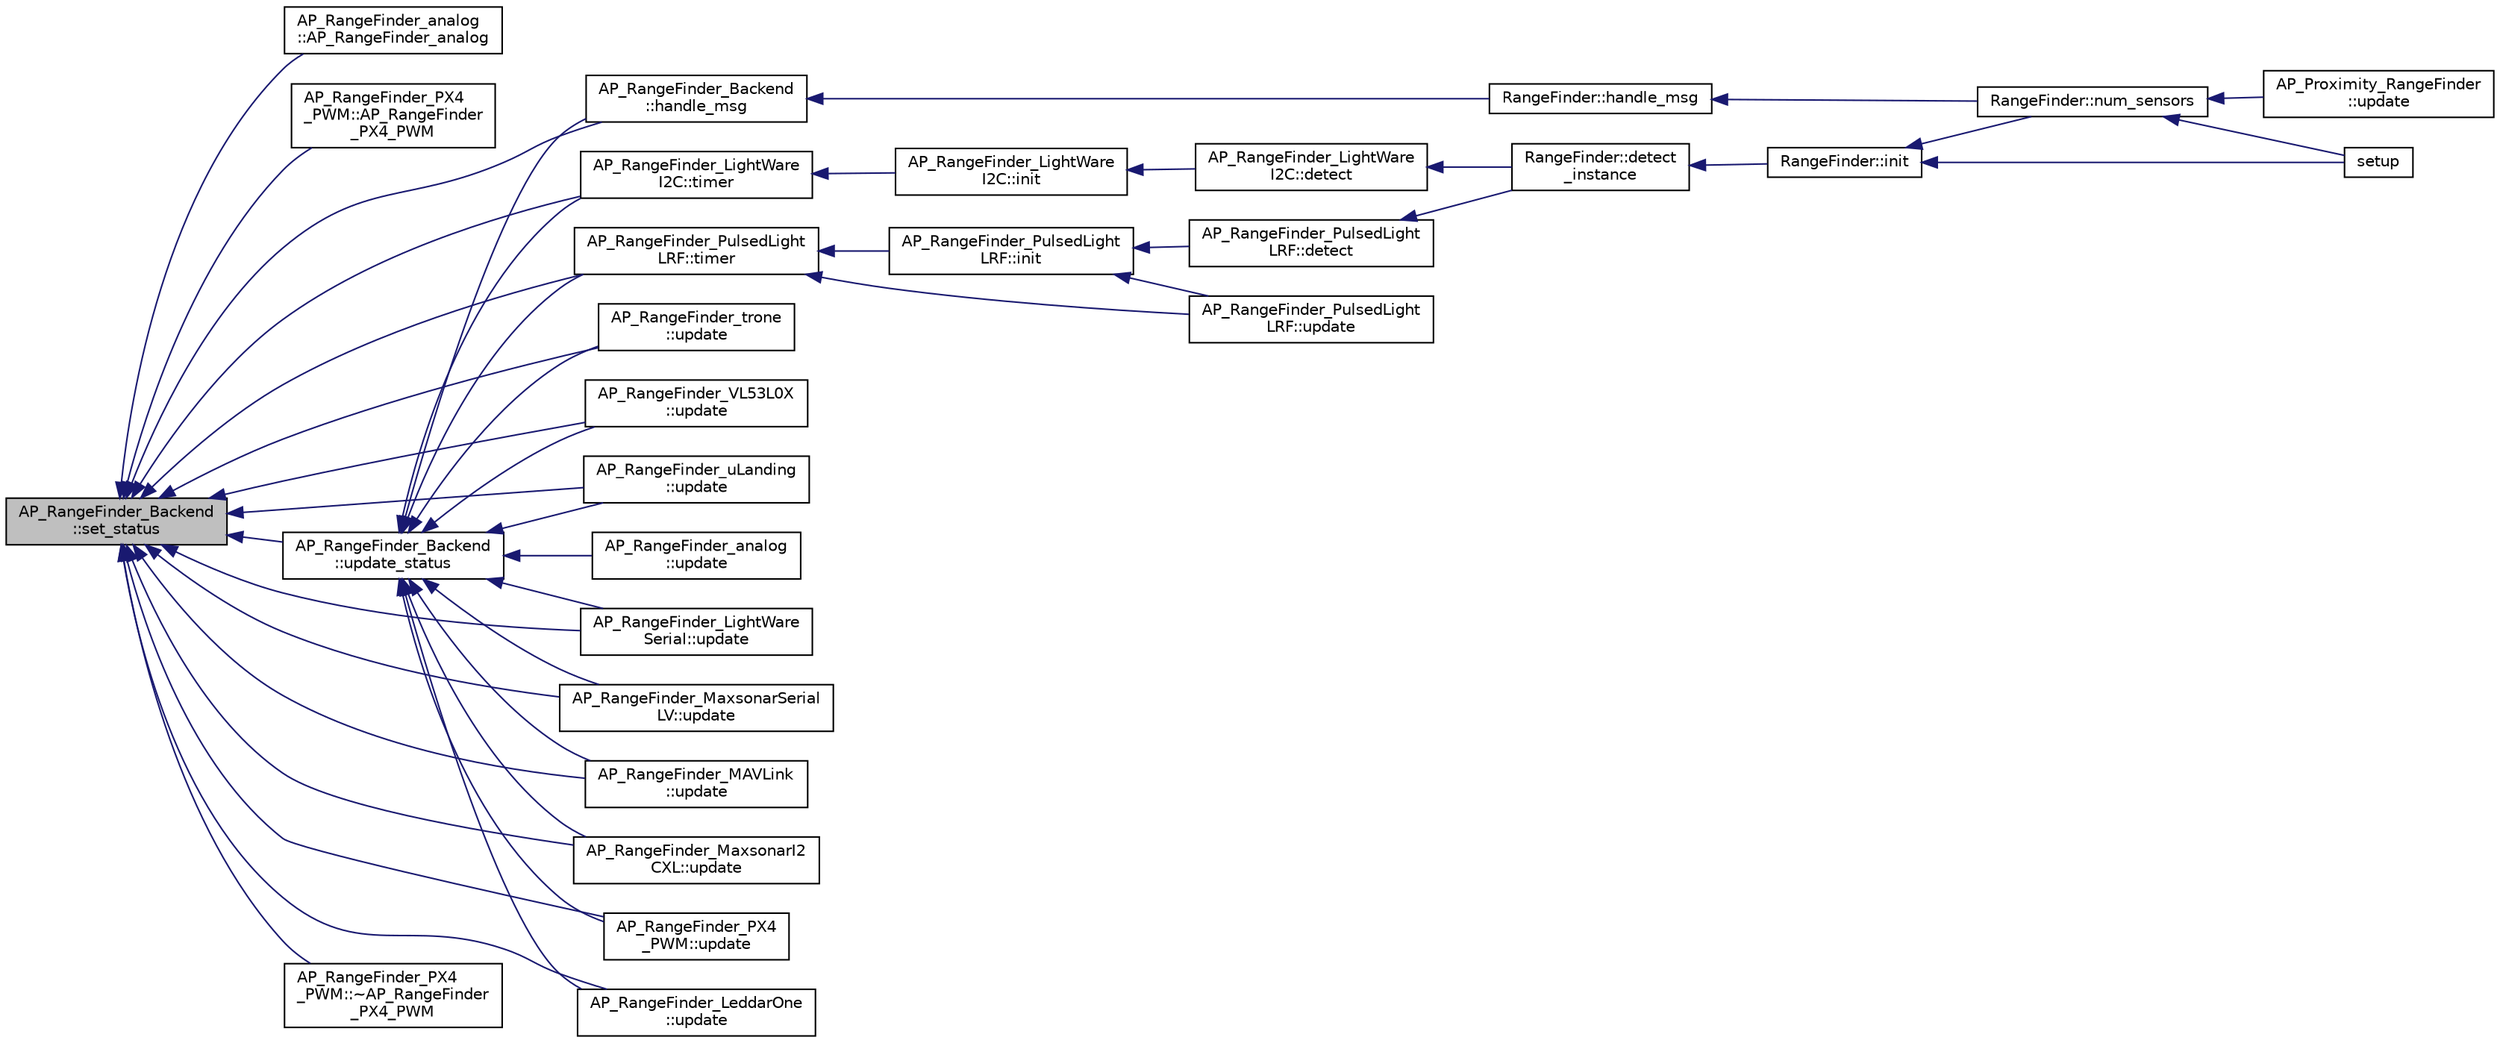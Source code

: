 digraph "AP_RangeFinder_Backend::set_status"
{
 // INTERACTIVE_SVG=YES
  edge [fontname="Helvetica",fontsize="10",labelfontname="Helvetica",labelfontsize="10"];
  node [fontname="Helvetica",fontsize="10",shape=record];
  rankdir="LR";
  Node1 [label="AP_RangeFinder_Backend\l::set_status",height=0.2,width=0.4,color="black", fillcolor="grey75", style="filled", fontcolor="black"];
  Node1 -> Node2 [dir="back",color="midnightblue",fontsize="10",style="solid",fontname="Helvetica"];
  Node2 [label="AP_RangeFinder_analog\l::AP_RangeFinder_analog",height=0.2,width=0.4,color="black", fillcolor="white", style="filled",URL="$classAP__RangeFinder__analog.html#a04bfb7df1a0952c471040ca4c885fdb1"];
  Node1 -> Node3 [dir="back",color="midnightblue",fontsize="10",style="solid",fontname="Helvetica"];
  Node3 [label="AP_RangeFinder_PX4\l_PWM::AP_RangeFinder\l_PX4_PWM",height=0.2,width=0.4,color="black", fillcolor="white", style="filled",URL="$classAP__RangeFinder__PX4__PWM.html#a7e9fc37b2b91a2851d35cb01adeddf0f"];
  Node1 -> Node4 [dir="back",color="midnightblue",fontsize="10",style="solid",fontname="Helvetica"];
  Node4 [label="AP_RangeFinder_Backend\l::handle_msg",height=0.2,width=0.4,color="black", fillcolor="white", style="filled",URL="$classAP__RangeFinder__Backend.html#a9523288ea1f3eb55fd797f0504ad4ca0"];
  Node4 -> Node5 [dir="back",color="midnightblue",fontsize="10",style="solid",fontname="Helvetica"];
  Node5 [label="RangeFinder::handle_msg",height=0.2,width=0.4,color="black", fillcolor="white", style="filled",URL="$classRangeFinder.html#ab9d8fbc11a60ed3e9ecefb9f7b84db46"];
  Node5 -> Node6 [dir="back",color="midnightblue",fontsize="10",style="solid",fontname="Helvetica"];
  Node6 [label="RangeFinder::num_sensors",height=0.2,width=0.4,color="black", fillcolor="white", style="filled",URL="$classRangeFinder.html#a95856f52f03d5234d587600faedcbfaf"];
  Node6 -> Node7 [dir="back",color="midnightblue",fontsize="10",style="solid",fontname="Helvetica"];
  Node7 [label="AP_Proximity_RangeFinder\l::update",height=0.2,width=0.4,color="black", fillcolor="white", style="filled",URL="$classAP__Proximity__RangeFinder.html#a00972bd55509a984f8a71c4cfdb78445"];
  Node6 -> Node8 [dir="back",color="midnightblue",fontsize="10",style="solid",fontname="Helvetica"];
  Node8 [label="setup",height=0.2,width=0.4,color="black", fillcolor="white", style="filled",URL="$RFIND__test_8cpp.html#a4fc01d736fe50cf5b977f755b675f11d"];
  Node1 -> Node9 [dir="back",color="midnightblue",fontsize="10",style="solid",fontname="Helvetica"];
  Node9 [label="AP_RangeFinder_LightWare\lI2C::timer",height=0.2,width=0.4,color="black", fillcolor="white", style="filled",URL="$classAP__RangeFinder__LightWareI2C.html#af397f083c33ab36aab840d89831b0e7d"];
  Node9 -> Node10 [dir="back",color="midnightblue",fontsize="10",style="solid",fontname="Helvetica"];
  Node10 [label="AP_RangeFinder_LightWare\lI2C::init",height=0.2,width=0.4,color="black", fillcolor="white", style="filled",URL="$classAP__RangeFinder__LightWareI2C.html#a4ecab260116f4b01a5e0853b3830736a"];
  Node10 -> Node11 [dir="back",color="midnightblue",fontsize="10",style="solid",fontname="Helvetica"];
  Node11 [label="AP_RangeFinder_LightWare\lI2C::detect",height=0.2,width=0.4,color="black", fillcolor="white", style="filled",URL="$classAP__RangeFinder__LightWareI2C.html#a8244a17a7b5b90e559e999a1cb5dc40a"];
  Node11 -> Node12 [dir="back",color="midnightblue",fontsize="10",style="solid",fontname="Helvetica"];
  Node12 [label="RangeFinder::detect\l_instance",height=0.2,width=0.4,color="black", fillcolor="white", style="filled",URL="$classRangeFinder.html#a7f7f9dce880eb37d53df67cba39bdda9"];
  Node12 -> Node13 [dir="back",color="midnightblue",fontsize="10",style="solid",fontname="Helvetica"];
  Node13 [label="RangeFinder::init",height=0.2,width=0.4,color="black", fillcolor="white", style="filled",URL="$classRangeFinder.html#a1c2d6a488e35a856814b5d48ca3d5d9e"];
  Node13 -> Node8 [dir="back",color="midnightblue",fontsize="10",style="solid",fontname="Helvetica"];
  Node13 -> Node6 [dir="back",color="midnightblue",fontsize="10",style="solid",fontname="Helvetica"];
  Node1 -> Node14 [dir="back",color="midnightblue",fontsize="10",style="solid",fontname="Helvetica"];
  Node14 [label="AP_RangeFinder_PulsedLight\lLRF::timer",height=0.2,width=0.4,color="black", fillcolor="white", style="filled",URL="$classAP__RangeFinder__PulsedLightLRF.html#a14a616968340128e69452cb742254f50"];
  Node14 -> Node15 [dir="back",color="midnightblue",fontsize="10",style="solid",fontname="Helvetica"];
  Node15 [label="AP_RangeFinder_PulsedLight\lLRF::init",height=0.2,width=0.4,color="black", fillcolor="white", style="filled",URL="$classAP__RangeFinder__PulsedLightLRF.html#a1fe58514ce7282108e5aea8800c2451d"];
  Node15 -> Node16 [dir="back",color="midnightblue",fontsize="10",style="solid",fontname="Helvetica"];
  Node16 [label="AP_RangeFinder_PulsedLight\lLRF::detect",height=0.2,width=0.4,color="black", fillcolor="white", style="filled",URL="$classAP__RangeFinder__PulsedLightLRF.html#ad87857d39b8c6d2cbc53209498b60f73"];
  Node16 -> Node12 [dir="back",color="midnightblue",fontsize="10",style="solid",fontname="Helvetica"];
  Node15 -> Node17 [dir="back",color="midnightblue",fontsize="10",style="solid",fontname="Helvetica"];
  Node17 [label="AP_RangeFinder_PulsedLight\lLRF::update",height=0.2,width=0.4,color="black", fillcolor="white", style="filled",URL="$classAP__RangeFinder__PulsedLightLRF.html#a95733e2bb087ab50b224364be04da722"];
  Node14 -> Node17 [dir="back",color="midnightblue",fontsize="10",style="solid",fontname="Helvetica"];
  Node1 -> Node18 [dir="back",color="midnightblue",fontsize="10",style="solid",fontname="Helvetica"];
  Node18 [label="AP_RangeFinder_trone\l::update",height=0.2,width=0.4,color="black", fillcolor="white", style="filled",URL="$classAP__RangeFinder__trone.html#af23adcc387a4122e844d3c9c8e9105db"];
  Node1 -> Node19 [dir="back",color="midnightblue",fontsize="10",style="solid",fontname="Helvetica"];
  Node19 [label="AP_RangeFinder_VL53L0X\l::update",height=0.2,width=0.4,color="black", fillcolor="white", style="filled",URL="$classAP__RangeFinder__VL53L0X.html#ac4fdd7285705ce93d0b29f3338b35502"];
  Node1 -> Node20 [dir="back",color="midnightblue",fontsize="10",style="solid",fontname="Helvetica"];
  Node20 [label="AP_RangeFinder_uLanding\l::update",height=0.2,width=0.4,color="black", fillcolor="white", style="filled",URL="$classAP__RangeFinder__uLanding.html#aa63ce5a4d5f9aeb31a9cc1535ecb1951"];
  Node1 -> Node21 [dir="back",color="midnightblue",fontsize="10",style="solid",fontname="Helvetica"];
  Node21 [label="AP_RangeFinder_LightWare\lSerial::update",height=0.2,width=0.4,color="black", fillcolor="white", style="filled",URL="$classAP__RangeFinder__LightWareSerial.html#af41994f15178d579a75658acb1de5dca"];
  Node1 -> Node22 [dir="back",color="midnightblue",fontsize="10",style="solid",fontname="Helvetica"];
  Node22 [label="AP_RangeFinder_MaxsonarSerial\lLV::update",height=0.2,width=0.4,color="black", fillcolor="white", style="filled",URL="$classAP__RangeFinder__MaxsonarSerialLV.html#a054c451a728eb541ffbced36d5a5a2d5"];
  Node1 -> Node23 [dir="back",color="midnightblue",fontsize="10",style="solid",fontname="Helvetica"];
  Node23 [label="AP_RangeFinder_MAVLink\l::update",height=0.2,width=0.4,color="black", fillcolor="white", style="filled",URL="$classAP__RangeFinder__MAVLink.html#ad15f18cc0d84f8fc589612217195494f"];
  Node1 -> Node24 [dir="back",color="midnightblue",fontsize="10",style="solid",fontname="Helvetica"];
  Node24 [label="AP_RangeFinder_MaxsonarI2\lCXL::update",height=0.2,width=0.4,color="black", fillcolor="white", style="filled",URL="$classAP__RangeFinder__MaxsonarI2CXL.html#a6e990839c7d9bbced27ead7b6f4d3a38"];
  Node1 -> Node25 [dir="back",color="midnightblue",fontsize="10",style="solid",fontname="Helvetica"];
  Node25 [label="AP_RangeFinder_PX4\l_PWM::update",height=0.2,width=0.4,color="black", fillcolor="white", style="filled",URL="$classAP__RangeFinder__PX4__PWM.html#a434a00adf4f58b34de67fb54131cdec0"];
  Node1 -> Node26 [dir="back",color="midnightblue",fontsize="10",style="solid",fontname="Helvetica"];
  Node26 [label="AP_RangeFinder_LeddarOne\l::update",height=0.2,width=0.4,color="black", fillcolor="white", style="filled",URL="$classAP__RangeFinder__LeddarOne.html#aecd5d8b1de8071b550265a52fa202be4"];
  Node1 -> Node27 [dir="back",color="midnightblue",fontsize="10",style="solid",fontname="Helvetica"];
  Node27 [label="AP_RangeFinder_Backend\l::update_status",height=0.2,width=0.4,color="black", fillcolor="white", style="filled",URL="$classAP__RangeFinder__Backend.html#a9e858f638e4c2d1138aa3f56d217a394"];
  Node27 -> Node28 [dir="back",color="midnightblue",fontsize="10",style="solid",fontname="Helvetica"];
  Node28 [label="AP_RangeFinder_analog\l::update",height=0.2,width=0.4,color="black", fillcolor="white", style="filled",URL="$classAP__RangeFinder__analog.html#ad997f109f592a3c9f875655af6ad6de0"];
  Node27 -> Node26 [dir="back",color="midnightblue",fontsize="10",style="solid",fontname="Helvetica"];
  Node27 -> Node9 [dir="back",color="midnightblue",fontsize="10",style="solid",fontname="Helvetica"];
  Node27 -> Node21 [dir="back",color="midnightblue",fontsize="10",style="solid",fontname="Helvetica"];
  Node27 -> Node23 [dir="back",color="midnightblue",fontsize="10",style="solid",fontname="Helvetica"];
  Node27 -> Node24 [dir="back",color="midnightblue",fontsize="10",style="solid",fontname="Helvetica"];
  Node27 -> Node22 [dir="back",color="midnightblue",fontsize="10",style="solid",fontname="Helvetica"];
  Node27 -> Node14 [dir="back",color="midnightblue",fontsize="10",style="solid",fontname="Helvetica"];
  Node27 -> Node25 [dir="back",color="midnightblue",fontsize="10",style="solid",fontname="Helvetica"];
  Node27 -> Node18 [dir="back",color="midnightblue",fontsize="10",style="solid",fontname="Helvetica"];
  Node27 -> Node20 [dir="back",color="midnightblue",fontsize="10",style="solid",fontname="Helvetica"];
  Node27 -> Node19 [dir="back",color="midnightblue",fontsize="10",style="solid",fontname="Helvetica"];
  Node27 -> Node4 [dir="back",color="midnightblue",fontsize="10",style="solid",fontname="Helvetica"];
  Node1 -> Node29 [dir="back",color="midnightblue",fontsize="10",style="solid",fontname="Helvetica"];
  Node29 [label="AP_RangeFinder_PX4\l_PWM::~AP_RangeFinder\l_PX4_PWM",height=0.2,width=0.4,color="black", fillcolor="white", style="filled",URL="$classAP__RangeFinder__PX4__PWM.html#add8a6de6a97c87db3c79d75eb925009a"];
}
